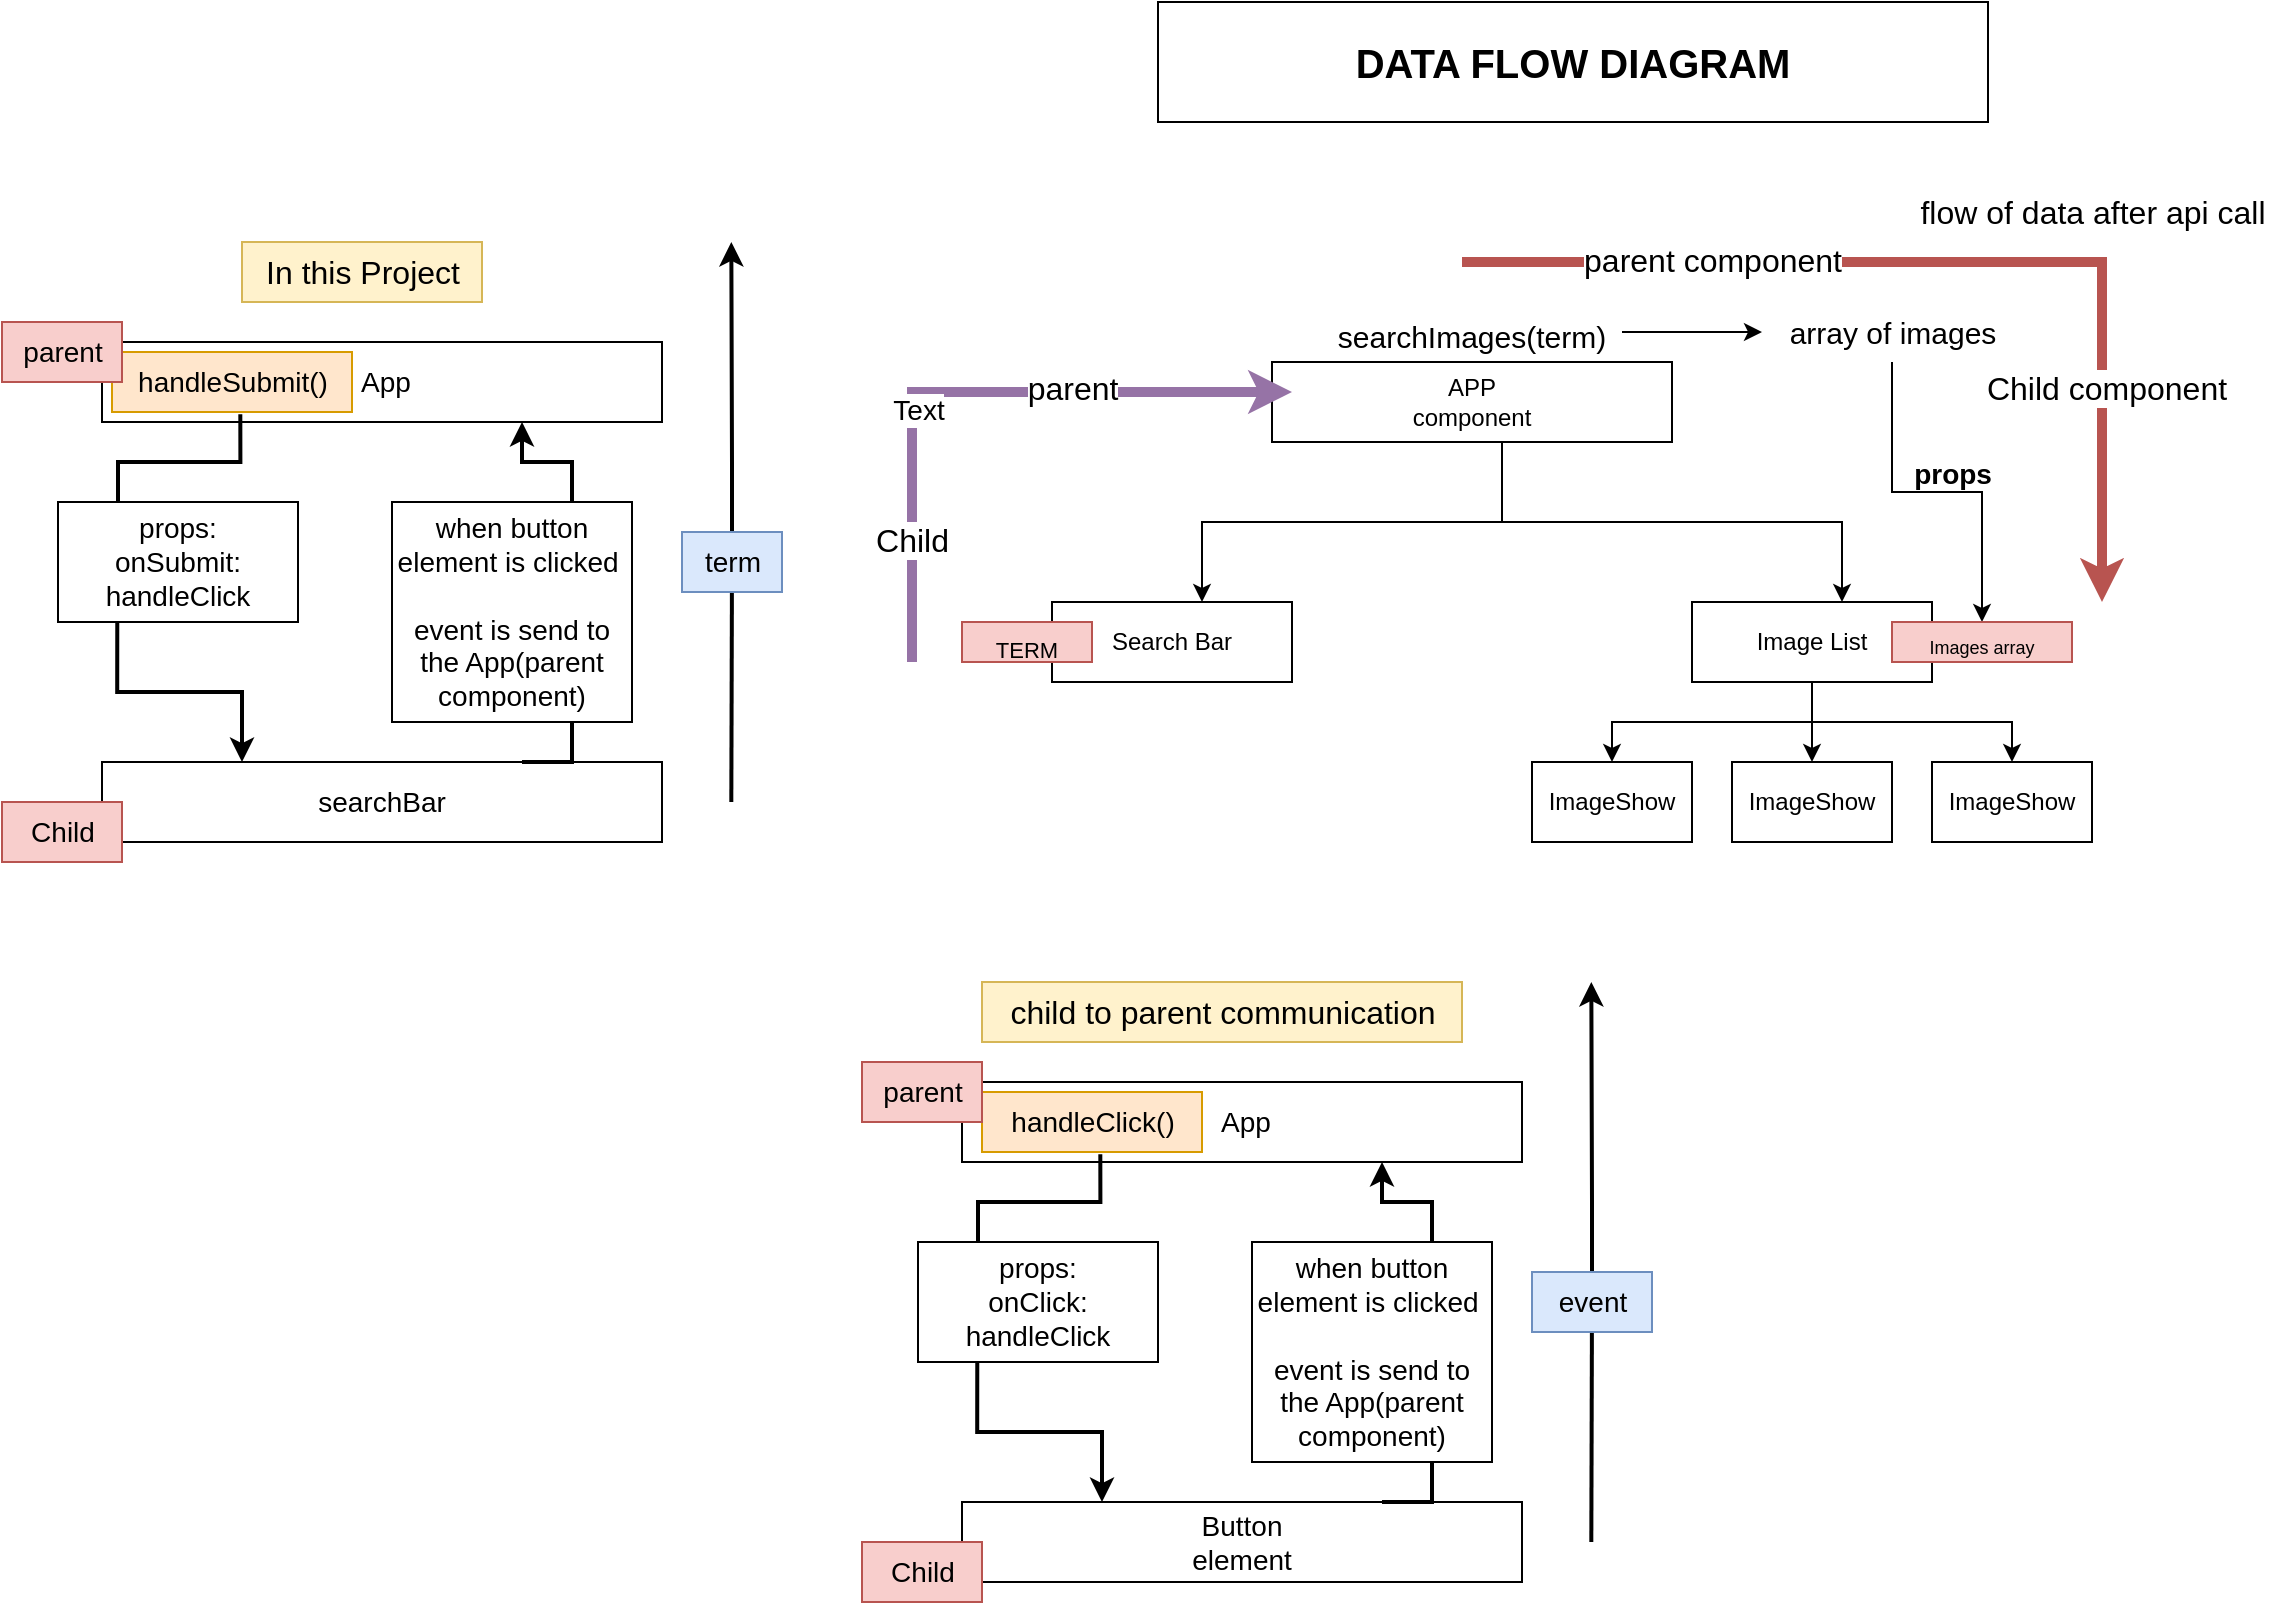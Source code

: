 <mxfile version="20.8.10" type="device"><diagram name="Page-1" id="WBevjvALpc-O1CTK07U_"><mxGraphModel dx="2441" dy="823" grid="1" gridSize="10" guides="1" tooltips="1" connect="1" arrows="1" fold="1" page="1" pageScale="1" pageWidth="850" pageHeight="1100" math="0" shadow="0"><root><mxCell id="0"/><mxCell id="1" parent="0"/><mxCell id="L9ifx9lWjadE7eq4rmc4-1" value="APP&lt;br&gt;component" style="rounded=0;whiteSpace=wrap;html=1;" vertex="1" parent="1"><mxGeometry x="275" y="200" width="200" height="40" as="geometry"/></mxCell><mxCell id="L9ifx9lWjadE7eq4rmc4-2" value="Search Bar" style="rounded=0;whiteSpace=wrap;html=1;" vertex="1" parent="1"><mxGeometry x="165" y="320" width="120" height="40" as="geometry"/></mxCell><mxCell id="L9ifx9lWjadE7eq4rmc4-3" value="Image List" style="rounded=0;whiteSpace=wrap;html=1;" vertex="1" parent="1"><mxGeometry x="485" y="320" width="120" height="40" as="geometry"/></mxCell><mxCell id="L9ifx9lWjadE7eq4rmc4-4" value="ImageShow" style="rounded=0;whiteSpace=wrap;html=1;" vertex="1" parent="1"><mxGeometry x="505" y="400" width="80" height="40" as="geometry"/></mxCell><mxCell id="L9ifx9lWjadE7eq4rmc4-7" value="ImageShow" style="rounded=0;whiteSpace=wrap;html=1;" vertex="1" parent="1"><mxGeometry x="405" y="400" width="80" height="40" as="geometry"/></mxCell><mxCell id="L9ifx9lWjadE7eq4rmc4-8" value="ImageShow" style="rounded=0;whiteSpace=wrap;html=1;" vertex="1" parent="1"><mxGeometry x="605" y="400" width="80" height="40" as="geometry"/></mxCell><mxCell id="L9ifx9lWjadE7eq4rmc4-14" value="&lt;b&gt;&lt;font style=&quot;font-size: 20px;&quot;&gt;DATA FLOW DIAGRAM&lt;/font&gt;&lt;/b&gt;" style="rounded=0;whiteSpace=wrap;html=1;" vertex="1" parent="1"><mxGeometry x="218" y="20" width="415" height="60" as="geometry"/></mxCell><mxCell id="L9ifx9lWjadE7eq4rmc4-19" style="edgeStyle=orthogonalEdgeStyle;rounded=0;orthogonalLoop=1;jettySize=auto;html=1;fontSize=15;" edge="1" parent="1" source="L9ifx9lWjadE7eq4rmc4-15"><mxGeometry relative="1" as="geometry"><mxPoint x="520" y="185" as="targetPoint"/></mxGeometry></mxCell><mxCell id="L9ifx9lWjadE7eq4rmc4-15" value="&lt;font style=&quot;font-size: 15px;&quot;&gt;searchImages(term)&lt;/font&gt;" style="text;html=1;strokeColor=none;fillColor=none;align=center;verticalAlign=middle;whiteSpace=wrap;rounded=0;fontSize=20;" vertex="1" parent="1"><mxGeometry x="300" y="170" width="150" height="30" as="geometry"/></mxCell><mxCell id="L9ifx9lWjadE7eq4rmc4-16" value="&lt;font style=&quot;font-size: 11px;&quot;&gt;TERM&lt;/font&gt;" style="text;html=1;strokeColor=#b85450;fillColor=#f8cecc;align=center;verticalAlign=middle;whiteSpace=wrap;rounded=0;fontSize=20;" vertex="1" parent="1"><mxGeometry x="120" y="330" width="65" height="20" as="geometry"/></mxCell><mxCell id="L9ifx9lWjadE7eq4rmc4-23" style="edgeStyle=orthogonalEdgeStyle;rounded=0;orthogonalLoop=1;jettySize=auto;html=1;fontSize=9;" edge="1" parent="1" source="L9ifx9lWjadE7eq4rmc4-20" target="L9ifx9lWjadE7eq4rmc4-21"><mxGeometry relative="1" as="geometry"/></mxCell><mxCell id="L9ifx9lWjadE7eq4rmc4-20" value="array of images" style="text;html=1;align=center;verticalAlign=middle;resizable=0;points=[];autosize=1;strokeColor=none;fillColor=none;fontSize=15;" vertex="1" parent="1"><mxGeometry x="520" y="170" width="130" height="30" as="geometry"/></mxCell><mxCell id="L9ifx9lWjadE7eq4rmc4-21" value="&lt;font style=&quot;font-size: 9px;&quot;&gt;Images array&lt;/font&gt;" style="rounded=0;whiteSpace=wrap;html=1;fontSize=15;fillColor=#f8cecc;strokeColor=#b85450;" vertex="1" parent="1"><mxGeometry x="585" y="330" width="90" height="20" as="geometry"/></mxCell><mxCell id="L9ifx9lWjadE7eq4rmc4-24" value="&lt;h1&gt;&lt;font style=&quot;font-size: 14px;&quot;&gt;props&lt;/font&gt;&lt;/h1&gt;" style="text;html=1;align=center;verticalAlign=middle;resizable=0;points=[];autosize=1;strokeColor=none;fillColor=none;fontSize=9;" vertex="1" parent="1"><mxGeometry x="585" y="225" width="60" height="60" as="geometry"/></mxCell><mxCell id="L9ifx9lWjadE7eq4rmc4-25" value="" style="endArrow=classic;html=1;rounded=0;fontSize=16;fillColor=#f8cecc;strokeColor=#b85450;strokeWidth=5;" edge="1" parent="1"><mxGeometry width="50" height="50" relative="1" as="geometry"><mxPoint x="370" y="150" as="sourcePoint"/><mxPoint x="690" y="320" as="targetPoint"/><Array as="points"><mxPoint x="690" y="150"/></Array></mxGeometry></mxCell><mxCell id="L9ifx9lWjadE7eq4rmc4-26" value="parent component" style="edgeLabel;html=1;align=center;verticalAlign=middle;resizable=0;points=[];fontSize=16;" vertex="1" connectable="0" parent="L9ifx9lWjadE7eq4rmc4-25"><mxGeometry x="-0.492" y="1" relative="1" as="geometry"><mxPoint as="offset"/></mxGeometry></mxCell><mxCell id="L9ifx9lWjadE7eq4rmc4-27" value="Child component" style="edgeLabel;html=1;align=center;verticalAlign=middle;resizable=0;points=[];fontSize=16;" vertex="1" connectable="0" parent="L9ifx9lWjadE7eq4rmc4-25"><mxGeometry x="0.561" y="2" relative="1" as="geometry"><mxPoint as="offset"/></mxGeometry></mxCell><mxCell id="L9ifx9lWjadE7eq4rmc4-28" value="flow of data after api call" style="text;html=1;align=center;verticalAlign=middle;resizable=0;points=[];autosize=1;strokeColor=none;fillColor=none;fontSize=16;" vertex="1" parent="1"><mxGeometry x="585" y="110" width="200" height="30" as="geometry"/></mxCell><mxCell id="L9ifx9lWjadE7eq4rmc4-29" value="" style="endArrow=classic;html=1;rounded=0;strokeWidth=5;fontSize=16;fillColor=#e1d5e7;strokeColor=#9673a6;" edge="1" parent="1"><mxGeometry width="50" height="50" relative="1" as="geometry"><mxPoint x="95" y="350" as="sourcePoint"/><mxPoint x="285" y="215" as="targetPoint"/><Array as="points"><mxPoint x="95" y="215"/></Array></mxGeometry></mxCell><mxCell id="L9ifx9lWjadE7eq4rmc4-30" value="Child&amp;nbsp;" style="edgeLabel;html=1;align=center;verticalAlign=middle;resizable=0;points=[];fontSize=16;" vertex="1" connectable="0" parent="L9ifx9lWjadE7eq4rmc4-29"><mxGeometry x="-0.623" y="-2" relative="1" as="geometry"><mxPoint as="offset"/></mxGeometry></mxCell><mxCell id="L9ifx9lWjadE7eq4rmc4-31" value="parent" style="edgeLabel;html=1;align=center;verticalAlign=middle;resizable=0;points=[];fontSize=16;" vertex="1" connectable="0" parent="L9ifx9lWjadE7eq4rmc4-29"><mxGeometry x="0.32" y="2" relative="1" as="geometry"><mxPoint as="offset"/></mxGeometry></mxCell><mxCell id="L9ifx9lWjadE7eq4rmc4-35" value="Text" style="edgeLabel;html=1;align=center;verticalAlign=middle;resizable=0;points=[];fontSize=14;" vertex="1" connectable="0" parent="L9ifx9lWjadE7eq4rmc4-29"><mxGeometry x="-0.223" y="-3" relative="1" as="geometry"><mxPoint as="offset"/></mxGeometry></mxCell><mxCell id="L9ifx9lWjadE7eq4rmc4-32" value="child to parent communication" style="text;html=1;align=center;verticalAlign=middle;resizable=0;points=[];autosize=1;strokeColor=#d6b656;fillColor=#fff2cc;fontSize=16;" vertex="1" parent="1"><mxGeometry x="130" y="510" width="240" height="30" as="geometry"/></mxCell><mxCell id="L9ifx9lWjadE7eq4rmc4-34" value="" style="group" vertex="1" connectable="0" parent="1"><mxGeometry x="445" y="360" width="200" height="20" as="geometry"/></mxCell><mxCell id="L9ifx9lWjadE7eq4rmc4-11" style="edgeStyle=orthogonalEdgeStyle;rounded=0;orthogonalLoop=1;jettySize=auto;html=1;exitX=0.25;exitY=1;exitDx=0;exitDy=0;" edge="1" parent="L9ifx9lWjadE7eq4rmc4-34" source="L9ifx9lWjadE7eq4rmc4-3" target="L9ifx9lWjadE7eq4rmc4-7"><mxGeometry relative="1" as="geometry"><Array as="points"><mxPoint x="100"/><mxPoint x="100" y="20"/><mxPoint y="20"/></Array></mxGeometry></mxCell><mxCell id="L9ifx9lWjadE7eq4rmc4-12" style="edgeStyle=orthogonalEdgeStyle;rounded=0;orthogonalLoop=1;jettySize=auto;html=1;exitX=0.5;exitY=1;exitDx=0;exitDy=0;entryX=0.5;entryY=0;entryDx=0;entryDy=0;" edge="1" parent="L9ifx9lWjadE7eq4rmc4-34" source="L9ifx9lWjadE7eq4rmc4-3" target="L9ifx9lWjadE7eq4rmc4-4"><mxGeometry relative="1" as="geometry"/></mxCell><mxCell id="L9ifx9lWjadE7eq4rmc4-13" style="edgeStyle=orthogonalEdgeStyle;rounded=0;orthogonalLoop=1;jettySize=auto;html=1;exitX=0.75;exitY=1;exitDx=0;exitDy=0;" edge="1" parent="L9ifx9lWjadE7eq4rmc4-34" source="L9ifx9lWjadE7eq4rmc4-3" target="L9ifx9lWjadE7eq4rmc4-8"><mxGeometry relative="1" as="geometry"><Array as="points"><mxPoint x="100"/><mxPoint x="100" y="20"/><mxPoint x="200" y="20"/></Array></mxGeometry></mxCell><mxCell id="L9ifx9lWjadE7eq4rmc4-36" value="" style="group" vertex="1" connectable="0" parent="1"><mxGeometry x="240" y="240" width="320" height="40" as="geometry"/></mxCell><mxCell id="L9ifx9lWjadE7eq4rmc4-9" style="edgeStyle=orthogonalEdgeStyle;rounded=0;orthogonalLoop=1;jettySize=auto;html=1;exitX=0.25;exitY=1;exitDx=0;exitDy=0;entryX=0.5;entryY=0;entryDx=0;entryDy=0;" edge="1" parent="L9ifx9lWjadE7eq4rmc4-36" source="L9ifx9lWjadE7eq4rmc4-1"><mxGeometry relative="1" as="geometry"><mxPoint y="80" as="targetPoint"/><Array as="points"><mxPoint x="150"/><mxPoint x="150" y="40"/><mxPoint y="40"/></Array></mxGeometry></mxCell><mxCell id="L9ifx9lWjadE7eq4rmc4-10" style="edgeStyle=orthogonalEdgeStyle;rounded=0;orthogonalLoop=1;jettySize=auto;html=1;exitX=0.75;exitY=1;exitDx=0;exitDy=0;" edge="1" parent="L9ifx9lWjadE7eq4rmc4-36" source="L9ifx9lWjadE7eq4rmc4-1" target="L9ifx9lWjadE7eq4rmc4-3"><mxGeometry relative="1" as="geometry"><Array as="points"><mxPoint x="150"/><mxPoint x="150" y="40"/><mxPoint x="320" y="40"/></Array></mxGeometry></mxCell><mxCell id="L9ifx9lWjadE7eq4rmc4-42" style="edgeStyle=orthogonalEdgeStyle;rounded=0;orthogonalLoop=1;jettySize=auto;html=1;exitX=0.75;exitY=0;exitDx=0;exitDy=0;entryX=0.75;entryY=1;entryDx=0;entryDy=0;strokeWidth=2;fontSize=14;startArrow=none;" edge="1" parent="1" source="L9ifx9lWjadE7eq4rmc4-48" target="L9ifx9lWjadE7eq4rmc4-38"><mxGeometry relative="1" as="geometry"/></mxCell><mxCell id="L9ifx9lWjadE7eq4rmc4-38" value="&amp;nbsp;App" style="rounded=0;whiteSpace=wrap;html=1;fontSize=14;align=center;" vertex="1" parent="1"><mxGeometry x="120" y="560" width="280" height="40" as="geometry"/></mxCell><mxCell id="L9ifx9lWjadE7eq4rmc4-41" style="edgeStyle=orthogonalEdgeStyle;rounded=0;orthogonalLoop=1;jettySize=auto;html=1;exitX=0.247;exitY=0.903;exitDx=0;exitDy=0;entryX=0.25;entryY=0;entryDx=0;entryDy=0;strokeWidth=2;fontSize=14;exitPerimeter=0;startArrow=none;" edge="1" parent="1" source="L9ifx9lWjadE7eq4rmc4-46" target="L9ifx9lWjadE7eq4rmc4-40"><mxGeometry relative="1" as="geometry"/></mxCell><mxCell id="L9ifx9lWjadE7eq4rmc4-40" value="Button&lt;br&gt;element" style="rounded=0;whiteSpace=wrap;html=1;fontSize=14;align=center;" vertex="1" parent="1"><mxGeometry x="120" y="770" width="280" height="40" as="geometry"/></mxCell><mxCell id="L9ifx9lWjadE7eq4rmc4-43" value="handleClick()" style="text;html=1;align=center;verticalAlign=middle;resizable=0;points=[];autosize=1;strokeColor=#d79b00;fillColor=#ffe6cc;fontSize=14;" vertex="1" parent="1"><mxGeometry x="130" y="565" width="110" height="30" as="geometry"/></mxCell><mxCell id="L9ifx9lWjadE7eq4rmc4-44" value="parent" style="text;html=1;align=center;verticalAlign=middle;resizable=0;points=[];autosize=1;strokeColor=#b85450;fillColor=#f8cecc;fontSize=14;" vertex="1" parent="1"><mxGeometry x="70" y="550" width="60" height="30" as="geometry"/></mxCell><mxCell id="L9ifx9lWjadE7eq4rmc4-45" value="Child" style="text;html=1;align=center;verticalAlign=middle;resizable=0;points=[];autosize=1;strokeColor=#b85450;fillColor=#f8cecc;fontSize=14;" vertex="1" parent="1"><mxGeometry x="70" y="790" width="60" height="30" as="geometry"/></mxCell><mxCell id="L9ifx9lWjadE7eq4rmc4-47" value="" style="edgeStyle=orthogonalEdgeStyle;rounded=0;orthogonalLoop=1;jettySize=auto;html=1;exitX=0.247;exitY=0.903;exitDx=0;exitDy=0;entryX=0.25;entryY=0;entryDx=0;entryDy=0;strokeWidth=2;fontSize=14;exitPerimeter=0;endArrow=none;" edge="1" parent="1" source="L9ifx9lWjadE7eq4rmc4-38" target="L9ifx9lWjadE7eq4rmc4-46"><mxGeometry relative="1" as="geometry"><mxPoint x="189.16" y="596.12" as="sourcePoint"/><mxPoint x="190" y="720" as="targetPoint"/></mxGeometry></mxCell><mxCell id="L9ifx9lWjadE7eq4rmc4-46" value="props:&lt;br&gt;onClick: handleClick" style="rounded=0;whiteSpace=wrap;html=1;fontSize=14;" vertex="1" parent="1"><mxGeometry x="98" y="640" width="120" height="60" as="geometry"/></mxCell><mxCell id="L9ifx9lWjadE7eq4rmc4-49" value="" style="edgeStyle=orthogonalEdgeStyle;rounded=0;orthogonalLoop=1;jettySize=auto;html=1;exitX=0.75;exitY=0;exitDx=0;exitDy=0;entryX=0.75;entryY=1;entryDx=0;entryDy=0;strokeWidth=2;fontSize=14;endArrow=none;" edge="1" parent="1" source="L9ifx9lWjadE7eq4rmc4-40" target="L9ifx9lWjadE7eq4rmc4-48"><mxGeometry relative="1" as="geometry"><mxPoint x="330" y="770" as="sourcePoint"/><mxPoint x="330" y="600.0" as="targetPoint"/></mxGeometry></mxCell><mxCell id="L9ifx9lWjadE7eq4rmc4-48" value="when button element is clicked&amp;nbsp;&lt;br&gt;&lt;br&gt;event is send to the App(parent component)" style="rounded=0;whiteSpace=wrap;html=1;fontSize=14;" vertex="1" parent="1"><mxGeometry x="265" y="640" width="120" height="110" as="geometry"/></mxCell><mxCell id="L9ifx9lWjadE7eq4rmc4-51" value="" style="endArrow=classic;html=1;rounded=0;strokeWidth=2;fontSize=14;startArrow=none;" edge="1" parent="1" source="L9ifx9lWjadE7eq4rmc4-50"><mxGeometry width="50" height="50" relative="1" as="geometry"><mxPoint x="434.66" y="790" as="sourcePoint"/><mxPoint x="434.66" y="510" as="targetPoint"/><Array as="points"><mxPoint x="435" y="620"/></Array></mxGeometry></mxCell><mxCell id="L9ifx9lWjadE7eq4rmc4-52" value="" style="endArrow=none;html=1;rounded=0;strokeWidth=2;fontSize=14;" edge="1" parent="1" target="L9ifx9lWjadE7eq4rmc4-50"><mxGeometry width="50" height="50" relative="1" as="geometry"><mxPoint x="434.66" y="790" as="sourcePoint"/><mxPoint x="434.66" y="510.0" as="targetPoint"/></mxGeometry></mxCell><mxCell id="L9ifx9lWjadE7eq4rmc4-50" value="event" style="text;html=1;align=center;verticalAlign=middle;resizable=0;points=[];autosize=1;strokeColor=#6c8ebf;fillColor=#dae8fc;fontSize=14;" vertex="1" parent="1"><mxGeometry x="405" y="655" width="60" height="30" as="geometry"/></mxCell><mxCell id="L9ifx9lWjadE7eq4rmc4-83" value="In this Project" style="text;html=1;align=center;verticalAlign=middle;resizable=0;points=[];autosize=1;strokeColor=#d6b656;fillColor=#fff2cc;fontSize=16;" vertex="1" parent="1"><mxGeometry x="-240" y="140" width="120" height="30" as="geometry"/></mxCell><mxCell id="L9ifx9lWjadE7eq4rmc4-84" style="edgeStyle=orthogonalEdgeStyle;rounded=0;orthogonalLoop=1;jettySize=auto;html=1;exitX=0.75;exitY=0;exitDx=0;exitDy=0;entryX=0.75;entryY=1;entryDx=0;entryDy=0;strokeWidth=2;fontSize=14;startArrow=none;" edge="1" parent="1" source="L9ifx9lWjadE7eq4rmc4-94" target="L9ifx9lWjadE7eq4rmc4-85"><mxGeometry relative="1" as="geometry"/></mxCell><mxCell id="L9ifx9lWjadE7eq4rmc4-85" value="&amp;nbsp;App" style="rounded=0;whiteSpace=wrap;html=1;fontSize=14;align=center;" vertex="1" parent="1"><mxGeometry x="-310" y="190" width="280" height="40" as="geometry"/></mxCell><mxCell id="L9ifx9lWjadE7eq4rmc4-86" style="edgeStyle=orthogonalEdgeStyle;rounded=0;orthogonalLoop=1;jettySize=auto;html=1;exitX=0.247;exitY=0.903;exitDx=0;exitDy=0;entryX=0.25;entryY=0;entryDx=0;entryDy=0;strokeWidth=2;fontSize=14;exitPerimeter=0;startArrow=none;" edge="1" parent="1" source="L9ifx9lWjadE7eq4rmc4-92" target="L9ifx9lWjadE7eq4rmc4-87"><mxGeometry relative="1" as="geometry"/></mxCell><mxCell id="L9ifx9lWjadE7eq4rmc4-87" value="searchBar" style="rounded=0;whiteSpace=wrap;html=1;fontSize=14;align=center;" vertex="1" parent="1"><mxGeometry x="-310" y="400" width="280" height="40" as="geometry"/></mxCell><mxCell id="L9ifx9lWjadE7eq4rmc4-88" value="handleSubmit()" style="text;html=1;align=center;verticalAlign=middle;resizable=0;points=[];autosize=1;strokeColor=#d79b00;fillColor=#ffe6cc;fontSize=14;" vertex="1" parent="1"><mxGeometry x="-305" y="195" width="120" height="30" as="geometry"/></mxCell><mxCell id="L9ifx9lWjadE7eq4rmc4-89" value="parent" style="text;html=1;align=center;verticalAlign=middle;resizable=0;points=[];autosize=1;strokeColor=#b85450;fillColor=#f8cecc;fontSize=14;" vertex="1" parent="1"><mxGeometry x="-360" y="180" width="60" height="30" as="geometry"/></mxCell><mxCell id="L9ifx9lWjadE7eq4rmc4-90" value="Child" style="text;html=1;align=center;verticalAlign=middle;resizable=0;points=[];autosize=1;strokeColor=#b85450;fillColor=#f8cecc;fontSize=14;" vertex="1" parent="1"><mxGeometry x="-360" y="420" width="60" height="30" as="geometry"/></mxCell><mxCell id="L9ifx9lWjadE7eq4rmc4-91" value="" style="edgeStyle=orthogonalEdgeStyle;rounded=0;orthogonalLoop=1;jettySize=auto;html=1;exitX=0.247;exitY=0.903;exitDx=0;exitDy=0;entryX=0.25;entryY=0;entryDx=0;entryDy=0;strokeWidth=2;fontSize=14;exitPerimeter=0;endArrow=none;" edge="1" parent="1" source="L9ifx9lWjadE7eq4rmc4-85" target="L9ifx9lWjadE7eq4rmc4-92"><mxGeometry relative="1" as="geometry"><mxPoint x="-240.84" y="226.12" as="sourcePoint"/><mxPoint x="-240" y="350" as="targetPoint"/></mxGeometry></mxCell><mxCell id="L9ifx9lWjadE7eq4rmc4-92" value="props:&lt;br&gt;onSubmit: handleClick" style="rounded=0;whiteSpace=wrap;html=1;fontSize=14;" vertex="1" parent="1"><mxGeometry x="-332" y="270" width="120" height="60" as="geometry"/></mxCell><mxCell id="L9ifx9lWjadE7eq4rmc4-93" value="" style="edgeStyle=orthogonalEdgeStyle;rounded=0;orthogonalLoop=1;jettySize=auto;html=1;exitX=0.75;exitY=0;exitDx=0;exitDy=0;entryX=0.75;entryY=1;entryDx=0;entryDy=0;strokeWidth=2;fontSize=14;endArrow=none;" edge="1" parent="1" source="L9ifx9lWjadE7eq4rmc4-87" target="L9ifx9lWjadE7eq4rmc4-94"><mxGeometry relative="1" as="geometry"><mxPoint x="-100" y="400" as="sourcePoint"/><mxPoint x="-100" y="230.0" as="targetPoint"/></mxGeometry></mxCell><mxCell id="L9ifx9lWjadE7eq4rmc4-94" value="when button element is clicked&amp;nbsp;&lt;br&gt;&lt;br&gt;event is send to the App(parent component)" style="rounded=0;whiteSpace=wrap;html=1;fontSize=14;" vertex="1" parent="1"><mxGeometry x="-165" y="270" width="120" height="110" as="geometry"/></mxCell><mxCell id="L9ifx9lWjadE7eq4rmc4-95" value="" style="endArrow=classic;html=1;rounded=0;strokeWidth=2;fontSize=14;startArrow=none;" edge="1" parent="1" source="L9ifx9lWjadE7eq4rmc4-97"><mxGeometry width="50" height="50" relative="1" as="geometry"><mxPoint x="4.66" y="420" as="sourcePoint"/><mxPoint x="4.66" y="140.0" as="targetPoint"/><Array as="points"><mxPoint x="5" y="250"/></Array></mxGeometry></mxCell><mxCell id="L9ifx9lWjadE7eq4rmc4-96" value="" style="endArrow=none;html=1;rounded=0;strokeWidth=2;fontSize=14;" edge="1" parent="1" target="L9ifx9lWjadE7eq4rmc4-97"><mxGeometry width="50" height="50" relative="1" as="geometry"><mxPoint x="4.66" y="420" as="sourcePoint"/><mxPoint x="4.66" y="140.0" as="targetPoint"/></mxGeometry></mxCell><mxCell id="L9ifx9lWjadE7eq4rmc4-97" value="term" style="text;html=1;align=center;verticalAlign=middle;resizable=0;points=[];autosize=1;strokeColor=#6c8ebf;fillColor=#dae8fc;fontSize=14;" vertex="1" parent="1"><mxGeometry x="-20" y="285" width="50" height="30" as="geometry"/></mxCell></root></mxGraphModel></diagram></mxfile>